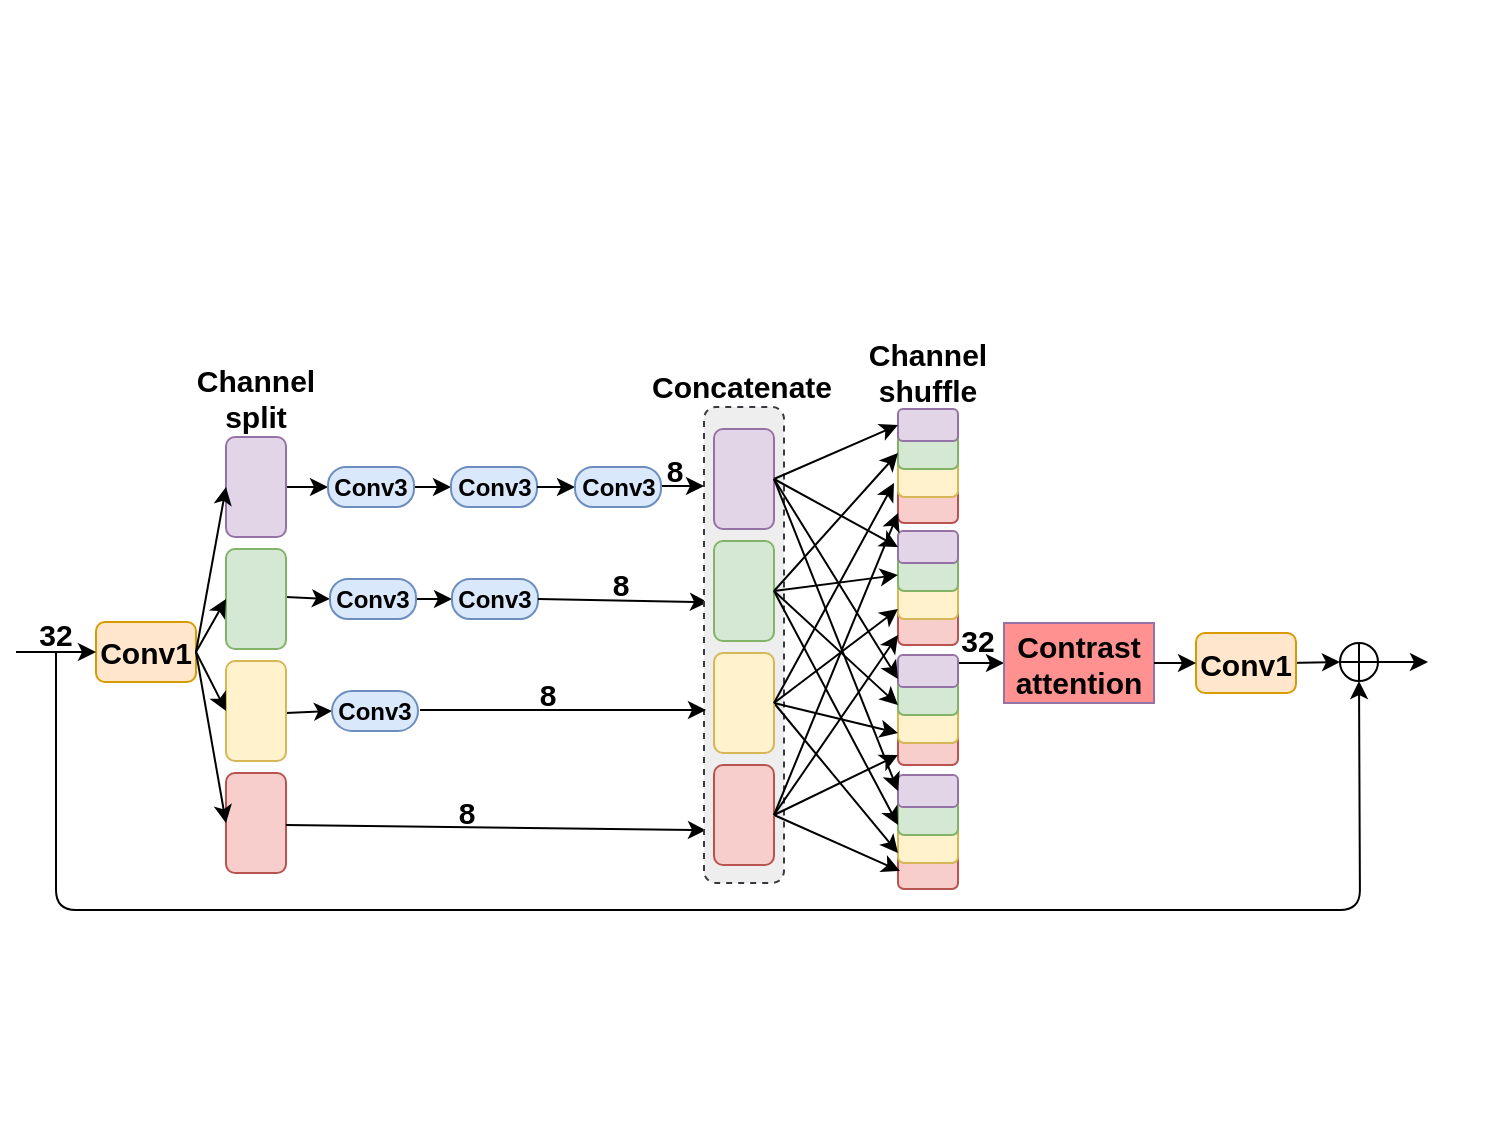 <mxfile version="12.1.9" type="github" pages="1">
  <diagram id="BROuPrvjw0gyoa1qX2As" name="Page-1">
    <mxGraphModel dx="2300" dy="699" grid="1" gridSize="10" guides="1" tooltips="1" connect="1" arrows="1" fold="1" page="1" pageScale="1" pageWidth="827" pageHeight="1169" math="0" shadow="0">
      <root>
        <mxCell id="0"/>
        <mxCell id="1" parent="0"/>
        <mxCell id="CRaWEbyV1eBnN35AoO-8-3" value="" style="group;rotation=-90;" parent="1" vertex="1" connectable="0">
          <mxGeometry x="-630" y="102.5" width="566" height="651" as="geometry"/>
        </mxCell>
        <mxCell id="PYn9PHnMwua01pBCgGZF-1" value="" style="rounded=1;whiteSpace=wrap;html=1;fillColor=#f8cecc;strokeColor=#b85450;rotation=-90;" parent="CRaWEbyV1eBnN35AoO-8-3" vertex="1">
          <mxGeometry x="-35" y="439" width="50" height="30" as="geometry"/>
        </mxCell>
        <mxCell id="PYn9PHnMwua01pBCgGZF-2" value="" style="endArrow=classic;html=1;exitX=0.5;exitY=1;exitDx=0;exitDy=0;strokeWidth=1;entryX=0.111;entryY=0.025;entryDx=0;entryDy=0;entryPerimeter=0;" parent="CRaWEbyV1eBnN35AoO-8-3" target="PYn9PHnMwua01pBCgGZF-105" edge="1">
          <mxGeometry width="50" height="50" relative="1" as="geometry">
            <mxPoint x="5" y="455" as="sourcePoint"/>
            <mxPoint x="190" y="467.5" as="targetPoint"/>
          </mxGeometry>
        </mxCell>
        <mxCell id="PYn9PHnMwua01pBCgGZF-3" value="" style="endArrow=classic;html=1;exitX=0.022;exitY=1.1;exitDx=0;exitDy=0;exitPerimeter=0;strokeWidth=1;entryX=0;entryY=0.5;entryDx=0;entryDy=0;" parent="CRaWEbyV1eBnN35AoO-8-3" target="PYn9PHnMwua01pBCgGZF-4" edge="1">
          <mxGeometry width="50" height="50" relative="1" as="geometry">
            <mxPoint x="5" y="399" as="sourcePoint"/>
            <mxPoint x="35" y="398" as="targetPoint"/>
          </mxGeometry>
        </mxCell>
        <mxCell id="PYn9PHnMwua01pBCgGZF-4" value="&lt;b&gt;Conv3&lt;/b&gt;" style="rounded=1;whiteSpace=wrap;html=1;fillColor=#dae8fc;strokeColor=#6c8ebf;arcSize=50;rotation=0;" parent="CRaWEbyV1eBnN35AoO-8-3" vertex="1">
          <mxGeometry x="28" y="388" width="43" height="20" as="geometry"/>
        </mxCell>
        <mxCell id="PYn9PHnMwua01pBCgGZF-13" value="" style="endArrow=classic;html=1;exitX=0.022;exitY=1.1;exitDx=0;exitDy=0;exitPerimeter=0;strokeWidth=1;entryX=0;entryY=0.5;entryDx=0;entryDy=0;" parent="CRaWEbyV1eBnN35AoO-8-3" target="PYn9PHnMwua01pBCgGZF-46" edge="1">
          <mxGeometry width="50" height="50" relative="1" as="geometry">
            <mxPoint x="5" y="341" as="sourcePoint"/>
            <mxPoint x="35" y="340" as="targetPoint"/>
          </mxGeometry>
        </mxCell>
        <mxCell id="PYn9PHnMwua01pBCgGZF-14" value="" style="endArrow=classic;html=1;exitX=0.5;exitY=1;exitDx=0;exitDy=0;strokeWidth=1;entryX=0;entryY=0.5;entryDx=0;entryDy=0;" parent="CRaWEbyV1eBnN35AoO-8-3" source="PYn9PHnMwua01pBCgGZF-43" target="PYn9PHnMwua01pBCgGZF-47" edge="1">
          <mxGeometry width="50" height="50" relative="1" as="geometry">
            <mxPoint x="15" y="323" as="sourcePoint"/>
            <mxPoint x="33" y="323" as="targetPoint"/>
          </mxGeometry>
        </mxCell>
        <mxCell id="PYn9PHnMwua01pBCgGZF-28" value="" style="endArrow=classic;html=1;strokeWidth=1;entryX=0;entryY=0.5;entryDx=0;entryDy=0;exitX=1;exitY=0.5;exitDx=0;exitDy=0;" parent="CRaWEbyV1eBnN35AoO-8-3" source="PYn9PHnMwua01pBCgGZF-47" target="PYn9PHnMwua01pBCgGZF-29" edge="1">
          <mxGeometry width="50" height="50" relative="1" as="geometry">
            <mxPoint x="60" y="237.5" as="sourcePoint"/>
            <mxPoint x="92" y="328.5" as="targetPoint"/>
          </mxGeometry>
        </mxCell>
        <mxCell id="PYn9PHnMwua01pBCgGZF-29" value="&lt;b&gt;Conv3&lt;/b&gt;" style="rounded=1;whiteSpace=wrap;html=1;fillColor=#dae8fc;strokeColor=#6c8ebf;arcSize=45;rotation=0;" parent="CRaWEbyV1eBnN35AoO-8-3" vertex="1">
          <mxGeometry x="87.5" y="276" width="43" height="20" as="geometry"/>
        </mxCell>
        <mxCell id="PYn9PHnMwua01pBCgGZF-34" value="" style="endArrow=classic;html=1;strokeWidth=1;entryX=0;entryY=0.5;entryDx=0;entryDy=0;exitX=1;exitY=0.5;exitDx=0;exitDy=0;" parent="CRaWEbyV1eBnN35AoO-8-3" source="PYn9PHnMwua01pBCgGZF-46" target="PYn9PHnMwua01pBCgGZF-35" edge="1">
          <mxGeometry width="50" height="50" relative="1" as="geometry">
            <mxPoint x="100" y="317.5" as="sourcePoint"/>
            <mxPoint x="113" y="339.5" as="targetPoint"/>
          </mxGeometry>
        </mxCell>
        <mxCell id="PYn9PHnMwua01pBCgGZF-35" value="&lt;b&gt;Conv3&lt;/b&gt;" style="rounded=1;whiteSpace=wrap;html=1;fillColor=#dae8fc;strokeColor=#6c8ebf;arcSize=45;rotation=0;" parent="CRaWEbyV1eBnN35AoO-8-3" vertex="1">
          <mxGeometry x="88" y="332" width="43" height="20" as="geometry"/>
        </mxCell>
        <mxCell id="PYn9PHnMwua01pBCgGZF-36" value="" style="endArrow=classic;html=1;exitX=1;exitY=0.5;exitDx=0;exitDy=0;strokeWidth=1;entryX=0;entryY=0.5;entryDx=0;entryDy=0;" parent="CRaWEbyV1eBnN35AoO-8-3" source="PYn9PHnMwua01pBCgGZF-29" target="PYn9PHnMwua01pBCgGZF-37" edge="1">
          <mxGeometry width="50" height="50" relative="1" as="geometry">
            <mxPoint x="200" y="285.5" as="sourcePoint"/>
            <mxPoint x="193" y="328.5" as="targetPoint"/>
          </mxGeometry>
        </mxCell>
        <mxCell id="PYn9PHnMwua01pBCgGZF-37" value="&lt;b&gt;Conv3&lt;/b&gt;" style="rounded=1;whiteSpace=wrap;html=1;fillColor=#dae8fc;strokeColor=#6c8ebf;arcSize=45;rotation=0;" parent="CRaWEbyV1eBnN35AoO-8-3" vertex="1">
          <mxGeometry x="149.5" y="276" width="43" height="20" as="geometry"/>
        </mxCell>
        <mxCell id="PYn9PHnMwua01pBCgGZF-41" value="" style="rounded=1;whiteSpace=wrap;html=1;fillColor=#fff2cc;strokeColor=#d6b656;rotation=-90;" parent="CRaWEbyV1eBnN35AoO-8-3" vertex="1">
          <mxGeometry x="-35" y="383" width="50" height="30" as="geometry"/>
        </mxCell>
        <mxCell id="PYn9PHnMwua01pBCgGZF-42" value="" style="rounded=1;whiteSpace=wrap;html=1;fillColor=#d5e8d4;strokeColor=#82b366;rotation=-90;" parent="CRaWEbyV1eBnN35AoO-8-3" vertex="1">
          <mxGeometry x="-35" y="327" width="50" height="30" as="geometry"/>
        </mxCell>
        <mxCell id="PYn9PHnMwua01pBCgGZF-43" value="" style="rounded=1;whiteSpace=wrap;html=1;fillColor=#e1d5e7;strokeColor=#9673a6;rotation=-90;" parent="CRaWEbyV1eBnN35AoO-8-3" vertex="1">
          <mxGeometry x="-35" y="271" width="50" height="30" as="geometry"/>
        </mxCell>
        <mxCell id="PYn9PHnMwua01pBCgGZF-46" value="&lt;b&gt;Conv3&lt;/b&gt;" style="rounded=1;whiteSpace=wrap;html=1;fillColor=#dae8fc;strokeColor=#6c8ebf;arcSize=45;rotation=0;" parent="CRaWEbyV1eBnN35AoO-8-3" vertex="1">
          <mxGeometry x="27" y="332" width="43" height="20" as="geometry"/>
        </mxCell>
        <mxCell id="PYn9PHnMwua01pBCgGZF-47" value="&lt;b&gt;Conv3&lt;/b&gt;" style="rounded=1;whiteSpace=wrap;html=1;fillColor=#dae8fc;strokeColor=#6c8ebf;arcSize=45;rotation=0;" parent="CRaWEbyV1eBnN35AoO-8-3" vertex="1">
          <mxGeometry x="26" y="276" width="43" height="20" as="geometry"/>
        </mxCell>
        <mxCell id="PYn9PHnMwua01pBCgGZF-51" value="" style="endArrow=classic;html=1;exitX=1;exitY=0.5;exitDx=0;exitDy=0;strokeWidth=1;entryX=0.59;entryY=0.05;entryDx=0;entryDy=0;entryPerimeter=0;" parent="CRaWEbyV1eBnN35AoO-8-3" source="PYn9PHnMwua01pBCgGZF-35" target="PYn9PHnMwua01pBCgGZF-105" edge="1">
          <mxGeometry width="50" height="50" relative="1" as="geometry">
            <mxPoint x="156" y="340" as="sourcePoint"/>
            <mxPoint x="180" y="357.5" as="targetPoint"/>
          </mxGeometry>
        </mxCell>
        <mxCell id="PYn9PHnMwua01pBCgGZF-84" value="" style="endArrow=classic;html=1;exitX=0.022;exitY=1.1;exitDx=0;exitDy=0;exitPerimeter=0;strokeWidth=1;entryX=0;entryY=0.5;entryDx=0;entryDy=0;" parent="CRaWEbyV1eBnN35AoO-8-3" target="PYn9PHnMwua01pBCgGZF-85" edge="1">
          <mxGeometry width="50" height="50" relative="1" as="geometry">
            <mxPoint x="340" y="374" as="sourcePoint"/>
            <mxPoint x="376" y="340" as="targetPoint"/>
          </mxGeometry>
        </mxCell>
        <mxCell id="PYn9PHnMwua01pBCgGZF-85" value="&lt;b&gt;&lt;font style=&quot;font-size: 15px&quot;&gt;Contrast &lt;br&gt;attention&lt;/font&gt;&lt;/b&gt;" style="rounded=0;whiteSpace=wrap;html=1;fillColor=#FF9191;strokeColor=#9673a6;rotation=0;" parent="CRaWEbyV1eBnN35AoO-8-3" vertex="1">
          <mxGeometry x="364" y="354" width="75" height="40" as="geometry"/>
        </mxCell>
        <mxCell id="PYn9PHnMwua01pBCgGZF-90" value="" style="shape=orEllipse;perimeter=ellipsePerimeter;whiteSpace=wrap;html=1;backgroundOutline=1;rotation=-90;" parent="CRaWEbyV1eBnN35AoO-8-3" vertex="1">
          <mxGeometry x="532" y="364" width="19" height="19" as="geometry"/>
        </mxCell>
        <mxCell id="PYn9PHnMwua01pBCgGZF-94" value="" style="endArrow=classic;html=1;strokeWidth=1;entryX=0.5;entryY=0;entryDx=0;entryDy=0;exitX=1;exitY=0.5;exitDx=0;exitDy=0;" parent="CRaWEbyV1eBnN35AoO-8-3" target="PYn9PHnMwua01pBCgGZF-90" edge="1">
          <mxGeometry width="50" height="50" relative="1" as="geometry">
            <mxPoint x="506" y="374" as="sourcePoint"/>
            <mxPoint x="508.5" y="229" as="targetPoint"/>
          </mxGeometry>
        </mxCell>
        <mxCell id="PYn9PHnMwua01pBCgGZF-97" value="&lt;b&gt;&lt;font style=&quot;font-size: 15px&quot;&gt;Channel&lt;br&gt;split&lt;/font&gt;&lt;/b&gt;" style="rounded=0;whiteSpace=wrap;html=1;strokeColor=none;fillColor=none;rotation=0;" parent="CRaWEbyV1eBnN35AoO-8-3" vertex="1">
          <mxGeometry x="-70" y="211" width="120" height="60" as="geometry"/>
        </mxCell>
        <mxCell id="PYn9PHnMwua01pBCgGZF-98" value="&lt;b&gt;&lt;font style=&quot;font-size: 15px&quot;&gt;Channel &lt;br&gt;shuffle&lt;/font&gt;&lt;/b&gt;" style="rounded=0;whiteSpace=wrap;html=1;strokeColor=none;fillColor=none;rotation=0;" parent="CRaWEbyV1eBnN35AoO-8-3" vertex="1">
          <mxGeometry x="266" y="198" width="120" height="60" as="geometry"/>
        </mxCell>
        <mxCell id="PYn9PHnMwua01pBCgGZF-100" value="&lt;b&gt;&lt;font style=&quot;font-size: 15px&quot;&gt;Concatenate&lt;/font&gt;&lt;/b&gt;" style="rounded=0;whiteSpace=wrap;html=1;strokeColor=none;fillColor=none;rotation=0;" parent="CRaWEbyV1eBnN35AoO-8-3" vertex="1">
          <mxGeometry x="173" y="205" width="120" height="60" as="geometry"/>
        </mxCell>
        <mxCell id="PYn9PHnMwua01pBCgGZF-137" value="" style="endArrow=classic;html=1;strokeWidth=1;exitX=0.5;exitY=1;exitDx=0;exitDy=0;" parent="CRaWEbyV1eBnN35AoO-8-3" source="PYn9PHnMwua01pBCgGZF-90" edge="1">
          <mxGeometry width="50" height="50" relative="1" as="geometry">
            <mxPoint x="565" y="367" as="sourcePoint"/>
            <mxPoint x="576" y="373.5" as="targetPoint"/>
          </mxGeometry>
        </mxCell>
        <mxCell id="PYn9PHnMwua01pBCgGZF-139" value="&lt;b&gt;&lt;font style=&quot;font-size: 15px&quot;&gt;8&lt;/font&gt;&lt;/b&gt;" style="rounded=0;whiteSpace=wrap;html=1;strokeColor=none;fillColor=none;rotation=0;" parent="CRaWEbyV1eBnN35AoO-8-3" vertex="1">
          <mxGeometry x="63" y="431" width="65" height="34" as="geometry"/>
        </mxCell>
        <mxCell id="PYn9PHnMwua01pBCgGZF-141" value="&lt;b&gt;&lt;font style=&quot;font-size: 15px&quot;&gt;8&lt;/font&gt;&lt;/b&gt;" style="rounded=0;whiteSpace=wrap;html=1;strokeColor=none;fillColor=none;rotation=0;" parent="CRaWEbyV1eBnN35AoO-8-3" vertex="1">
          <mxGeometry x="154.5" y="323.5" width="35" height="21" as="geometry"/>
        </mxCell>
        <mxCell id="CRaWEbyV1eBnN35AoO-8-2" value="" style="group;rotation=-90;" parent="CRaWEbyV1eBnN35AoO-8-3" vertex="1" connectable="0">
          <mxGeometry x="167" y="285" width="241" height="162" as="geometry"/>
        </mxCell>
        <mxCell id="PYn9PHnMwua01pBCgGZF-105" value="" style="rounded=1;whiteSpace=wrap;html=1;fillColor=#eeeeee;dashed=1;strokeColor=#36393d;rotation=-90;" parent="CRaWEbyV1eBnN35AoO-8-2" vertex="1">
          <mxGeometry x="-52" y="60" width="238" height="40" as="geometry"/>
        </mxCell>
        <mxCell id="PYn9PHnMwua01pBCgGZF-52" value="" style="endArrow=classic;html=1;strokeWidth=1;" parent="CRaWEbyV1eBnN35AoO-8-2" edge="1">
          <mxGeometry width="50" height="50" relative="1" as="geometry">
            <mxPoint x="26" y="0.5" as="sourcePoint"/>
            <mxPoint x="47" y="0.5" as="targetPoint"/>
          </mxGeometry>
        </mxCell>
        <mxCell id="PYn9PHnMwua01pBCgGZF-58" value="" style="rounded=1;whiteSpace=wrap;html=1;fillColor=#f8cecc;strokeColor=#b85450;rotation=-90;" parent="CRaWEbyV1eBnN35AoO-8-2" vertex="1">
          <mxGeometry x="149" y="177" width="20" height="30" as="geometry"/>
        </mxCell>
        <mxCell id="PYn9PHnMwua01pBCgGZF-62" value="" style="rounded=1;whiteSpace=wrap;html=1;fillColor=#fff2cc;strokeColor=#d6b656;rotation=-90;" parent="CRaWEbyV1eBnN35AoO-8-2" vertex="1">
          <mxGeometry x="149" y="164" width="20" height="30" as="geometry"/>
        </mxCell>
        <mxCell id="PYn9PHnMwua01pBCgGZF-63" value="" style="rounded=1;whiteSpace=wrap;html=1;fillColor=#d5e8d4;strokeColor=#82b366;rotation=-90;" parent="CRaWEbyV1eBnN35AoO-8-2" vertex="1">
          <mxGeometry x="149" y="150" width="20" height="30" as="geometry"/>
        </mxCell>
        <mxCell id="PYn9PHnMwua01pBCgGZF-64" value="" style="rounded=1;whiteSpace=wrap;html=1;fillColor=#e1d5e7;strokeColor=#9673a6;rotation=-90;" parent="CRaWEbyV1eBnN35AoO-8-2" vertex="1">
          <mxGeometry x="151" y="138" width="16" height="30" as="geometry"/>
        </mxCell>
        <mxCell id="PYn9PHnMwua01pBCgGZF-72" value="" style="rounded=1;whiteSpace=wrap;html=1;fillColor=#f8cecc;strokeColor=#b85450;rotation=-90;" parent="CRaWEbyV1eBnN35AoO-8-2" vertex="1">
          <mxGeometry x="149" y="115" width="20" height="30" as="geometry"/>
        </mxCell>
        <mxCell id="PYn9PHnMwua01pBCgGZF-73" value="" style="rounded=1;whiteSpace=wrap;html=1;fillColor=#fff2cc;strokeColor=#d6b656;rotation=-90;" parent="CRaWEbyV1eBnN35AoO-8-2" vertex="1">
          <mxGeometry x="149" y="104" width="20" height="30" as="geometry"/>
        </mxCell>
        <mxCell id="PYn9PHnMwua01pBCgGZF-74" value="" style="rounded=1;whiteSpace=wrap;html=1;fillColor=#d5e8d4;strokeColor=#82b366;rotation=-90;" parent="CRaWEbyV1eBnN35AoO-8-2" vertex="1">
          <mxGeometry x="149" y="90" width="20" height="30" as="geometry"/>
        </mxCell>
        <mxCell id="PYn9PHnMwua01pBCgGZF-75" value="" style="rounded=1;whiteSpace=wrap;html=1;fillColor=#e1d5e7;strokeColor=#9673a6;rotation=-90;" parent="CRaWEbyV1eBnN35AoO-8-2" vertex="1">
          <mxGeometry x="151" y="78" width="16" height="30" as="geometry"/>
        </mxCell>
        <mxCell id="PYn9PHnMwua01pBCgGZF-76" value="" style="rounded=1;whiteSpace=wrap;html=1;fillColor=#f8cecc;strokeColor=#b85450;rotation=-90;" parent="CRaWEbyV1eBnN35AoO-8-2" vertex="1">
          <mxGeometry x="149" y="55" width="20" height="30" as="geometry"/>
        </mxCell>
        <mxCell id="PYn9PHnMwua01pBCgGZF-77" value="" style="rounded=1;whiteSpace=wrap;html=1;fillColor=#fff2cc;strokeColor=#d6b656;rotation=-90;" parent="CRaWEbyV1eBnN35AoO-8-2" vertex="1">
          <mxGeometry x="149" y="42" width="20" height="30" as="geometry"/>
        </mxCell>
        <mxCell id="PYn9PHnMwua01pBCgGZF-78" value="" style="rounded=1;whiteSpace=wrap;html=1;fillColor=#d5e8d4;strokeColor=#82b366;rotation=-90;" parent="CRaWEbyV1eBnN35AoO-8-2" vertex="1">
          <mxGeometry x="149" y="28" width="20" height="30" as="geometry"/>
        </mxCell>
        <mxCell id="PYn9PHnMwua01pBCgGZF-79" value="" style="rounded=1;whiteSpace=wrap;html=1;fillColor=#e1d5e7;strokeColor=#9673a6;rotation=-90;" parent="CRaWEbyV1eBnN35AoO-8-2" vertex="1">
          <mxGeometry x="151" y="16" width="16" height="30" as="geometry"/>
        </mxCell>
        <mxCell id="PYn9PHnMwua01pBCgGZF-80" value="" style="rounded=1;whiteSpace=wrap;html=1;fillColor=#f8cecc;strokeColor=#b85450;rotation=-90;" parent="CRaWEbyV1eBnN35AoO-8-2" vertex="1">
          <mxGeometry x="149" y="-6" width="20" height="30" as="geometry"/>
        </mxCell>
        <mxCell id="PYn9PHnMwua01pBCgGZF-81" value="" style="rounded=1;whiteSpace=wrap;html=1;fillColor=#fff2cc;strokeColor=#d6b656;rotation=-90;" parent="CRaWEbyV1eBnN35AoO-8-2" vertex="1">
          <mxGeometry x="149" y="-19" width="20" height="30" as="geometry"/>
        </mxCell>
        <mxCell id="PYn9PHnMwua01pBCgGZF-82" value="" style="rounded=1;whiteSpace=wrap;html=1;fillColor=#d5e8d4;strokeColor=#82b366;rotation=-90;" parent="CRaWEbyV1eBnN35AoO-8-2" vertex="1">
          <mxGeometry x="149" y="-33" width="20" height="30" as="geometry"/>
        </mxCell>
        <mxCell id="PYn9PHnMwua01pBCgGZF-83" value="" style="rounded=1;whiteSpace=wrap;html=1;fillColor=#e1d5e7;strokeColor=#9673a6;rotation=-90;" parent="CRaWEbyV1eBnN35AoO-8-2" vertex="1">
          <mxGeometry x="151" y="-45" width="16" height="30" as="geometry"/>
        </mxCell>
        <mxCell id="PYn9PHnMwua01pBCgGZF-106" value="" style="endArrow=classic;html=1;strokeWidth=1;exitX=0.5;exitY=1;exitDx=0;exitDy=0;entryX=-0.2;entryY=0.033;entryDx=0;entryDy=0;entryPerimeter=0;" parent="CRaWEbyV1eBnN35AoO-8-2" source="PYn9PHnMwua01pBCgGZF-117" target="PYn9PHnMwua01pBCgGZF-62" edge="1">
          <mxGeometry width="50" height="50" relative="1" as="geometry">
            <mxPoint x="97" y="169" as="sourcePoint"/>
            <mxPoint x="362" y="202" as="targetPoint"/>
          </mxGeometry>
        </mxCell>
        <mxCell id="PYn9PHnMwua01pBCgGZF-108" value="" style="endArrow=classic;html=1;strokeWidth=1;exitX=0.5;exitY=1;exitDx=0;exitDy=0;entryX=0.25;entryY=0;entryDx=0;entryDy=0;" parent="CRaWEbyV1eBnN35AoO-8-2" source="PYn9PHnMwua01pBCgGZF-118" target="PYn9PHnMwua01pBCgGZF-62" edge="1">
          <mxGeometry width="50" height="50" relative="1" as="geometry">
            <mxPoint x="75" y="109" as="sourcePoint"/>
            <mxPoint x="122" y="173" as="targetPoint"/>
          </mxGeometry>
        </mxCell>
        <mxCell id="PYn9PHnMwua01pBCgGZF-117" value="" style="rounded=1;whiteSpace=wrap;html=1;fillColor=#f8cecc;strokeColor=#b85450;rotation=-90;" parent="CRaWEbyV1eBnN35AoO-8-2" vertex="1">
          <mxGeometry x="42" y="150" width="50" height="30" as="geometry"/>
        </mxCell>
        <mxCell id="PYn9PHnMwua01pBCgGZF-118" value="" style="rounded=1;whiteSpace=wrap;html=1;fillColor=#fff2cc;strokeColor=#d6b656;rotation=-90;" parent="CRaWEbyV1eBnN35AoO-8-2" vertex="1">
          <mxGeometry x="42" y="94" width="50" height="30" as="geometry"/>
        </mxCell>
        <mxCell id="PYn9PHnMwua01pBCgGZF-119" value="" style="rounded=1;whiteSpace=wrap;html=1;fillColor=#d5e8d4;strokeColor=#82b366;rotation=-90;" parent="CRaWEbyV1eBnN35AoO-8-2" vertex="1">
          <mxGeometry x="42" y="38" width="50" height="30" as="geometry"/>
        </mxCell>
        <mxCell id="PYn9PHnMwua01pBCgGZF-120" value="" style="rounded=1;whiteSpace=wrap;html=1;fillColor=#e1d5e7;strokeColor=#9673a6;rotation=-90;" parent="CRaWEbyV1eBnN35AoO-8-2" vertex="1">
          <mxGeometry x="42" y="-18" width="50" height="30" as="geometry"/>
        </mxCell>
        <mxCell id="PYn9PHnMwua01pBCgGZF-122" value="" style="endArrow=classic;html=1;strokeWidth=1;exitX=0.5;exitY=1;exitDx=0;exitDy=0;entryX=0.25;entryY=0;entryDx=0;entryDy=0;" parent="CRaWEbyV1eBnN35AoO-8-2" source="PYn9PHnMwua01pBCgGZF-119" target="PYn9PHnMwua01pBCgGZF-63" edge="1">
          <mxGeometry width="50" height="50" relative="1" as="geometry">
            <mxPoint x="412" y="232" as="sourcePoint"/>
            <mxPoint x="142" y="165" as="targetPoint"/>
          </mxGeometry>
        </mxCell>
        <mxCell id="PYn9PHnMwua01pBCgGZF-123" value="" style="endArrow=classic;html=1;strokeWidth=1;exitX=0.5;exitY=1;exitDx=0;exitDy=0;entryX=0.5;entryY=0;entryDx=0;entryDy=0;" parent="CRaWEbyV1eBnN35AoO-8-2" source="PYn9PHnMwua01pBCgGZF-120" target="PYn9PHnMwua01pBCgGZF-64" edge="1">
          <mxGeometry width="50" height="50" relative="1" as="geometry">
            <mxPoint x="412" y="232" as="sourcePoint"/>
            <mxPoint x="362" y="182" as="targetPoint"/>
          </mxGeometry>
        </mxCell>
        <mxCell id="PYn9PHnMwua01pBCgGZF-124" value="" style="endArrow=classic;html=1;strokeWidth=1;exitX=0.5;exitY=1;exitDx=0;exitDy=0;entryX=0.25;entryY=0;entryDx=0;entryDy=0;" parent="CRaWEbyV1eBnN35AoO-8-2" source="PYn9PHnMwua01pBCgGZF-117" target="PYn9PHnMwua01pBCgGZF-72" edge="1">
          <mxGeometry width="50" height="50" relative="1" as="geometry">
            <mxPoint x="412" y="232" as="sourcePoint"/>
            <mxPoint x="362" y="182" as="targetPoint"/>
          </mxGeometry>
        </mxCell>
        <mxCell id="PYn9PHnMwua01pBCgGZF-125" value="" style="endArrow=classic;html=1;strokeWidth=1;exitX=0.5;exitY=1;exitDx=0;exitDy=0;entryX=0.25;entryY=0;entryDx=0;entryDy=0;" parent="CRaWEbyV1eBnN35AoO-8-2" source="PYn9PHnMwua01pBCgGZF-117" target="PYn9PHnMwua01pBCgGZF-76" edge="1">
          <mxGeometry width="50" height="50" relative="1" as="geometry">
            <mxPoint x="412" y="232" as="sourcePoint"/>
            <mxPoint x="362" y="182" as="targetPoint"/>
          </mxGeometry>
        </mxCell>
        <mxCell id="PYn9PHnMwua01pBCgGZF-126" value="" style="endArrow=classic;html=1;strokeWidth=1;exitX=0.5;exitY=1;exitDx=0;exitDy=0;entryX=0.25;entryY=0;entryDx=0;entryDy=0;" parent="CRaWEbyV1eBnN35AoO-8-2" source="PYn9PHnMwua01pBCgGZF-117" target="PYn9PHnMwua01pBCgGZF-80" edge="1">
          <mxGeometry width="50" height="50" relative="1" as="geometry">
            <mxPoint x="412" y="232" as="sourcePoint"/>
            <mxPoint x="362" y="182" as="targetPoint"/>
          </mxGeometry>
        </mxCell>
        <mxCell id="PYn9PHnMwua01pBCgGZF-127" value="" style="endArrow=classic;html=1;strokeWidth=1;exitX=0.5;exitY=1;exitDx=0;exitDy=0;entryX=0.25;entryY=0;entryDx=0;entryDy=0;" parent="CRaWEbyV1eBnN35AoO-8-2" source="PYn9PHnMwua01pBCgGZF-118" target="PYn9PHnMwua01pBCgGZF-73" edge="1">
          <mxGeometry width="50" height="50" relative="1" as="geometry">
            <mxPoint x="412" y="232" as="sourcePoint"/>
            <mxPoint x="362" y="182" as="targetPoint"/>
          </mxGeometry>
        </mxCell>
        <mxCell id="PYn9PHnMwua01pBCgGZF-128" value="" style="endArrow=classic;html=1;strokeWidth=1;exitX=0.5;exitY=1;exitDx=0;exitDy=0;" parent="CRaWEbyV1eBnN35AoO-8-2" source="PYn9PHnMwua01pBCgGZF-118" edge="1">
          <mxGeometry width="50" height="50" relative="1" as="geometry">
            <mxPoint x="412" y="232" as="sourcePoint"/>
            <mxPoint x="144" y="62" as="targetPoint"/>
          </mxGeometry>
        </mxCell>
        <mxCell id="PYn9PHnMwua01pBCgGZF-129" value="" style="endArrow=classic;html=1;strokeWidth=1;exitX=0.5;exitY=1;exitDx=0;exitDy=0;" parent="CRaWEbyV1eBnN35AoO-8-2" source="PYn9PHnMwua01pBCgGZF-118" edge="1">
          <mxGeometry width="50" height="50" relative="1" as="geometry">
            <mxPoint x="82" y="106" as="sourcePoint"/>
            <mxPoint x="142" y="-1" as="targetPoint"/>
          </mxGeometry>
        </mxCell>
        <mxCell id="PYn9PHnMwua01pBCgGZF-130" value="" style="endArrow=classic;html=1;strokeWidth=1;exitX=0.5;exitY=1;exitDx=0;exitDy=0;entryX=0.25;entryY=0;entryDx=0;entryDy=0;" parent="CRaWEbyV1eBnN35AoO-8-2" source="PYn9PHnMwua01pBCgGZF-119" target="PYn9PHnMwua01pBCgGZF-74" edge="1">
          <mxGeometry width="50" height="50" relative="1" as="geometry">
            <mxPoint x="412" y="232" as="sourcePoint"/>
            <mxPoint x="362" y="182" as="targetPoint"/>
          </mxGeometry>
        </mxCell>
        <mxCell id="PYn9PHnMwua01pBCgGZF-131" value="" style="endArrow=classic;html=1;strokeWidth=1;exitX=0.5;exitY=1;exitDx=0;exitDy=0;entryX=1.1;entryY=0;entryDx=0;entryDy=0;entryPerimeter=0;" parent="CRaWEbyV1eBnN35AoO-8-2" source="PYn9PHnMwua01pBCgGZF-119" target="PYn9PHnMwua01pBCgGZF-77" edge="1">
          <mxGeometry width="50" height="50" relative="1" as="geometry">
            <mxPoint x="412" y="232" as="sourcePoint"/>
            <mxPoint x="362" y="182" as="targetPoint"/>
          </mxGeometry>
        </mxCell>
        <mxCell id="PYn9PHnMwua01pBCgGZF-132" value="" style="endArrow=classic;html=1;strokeWidth=1;exitX=0.5;exitY=1;exitDx=0;exitDy=0;entryX=1.1;entryY=0;entryDx=0;entryDy=0;entryPerimeter=0;" parent="CRaWEbyV1eBnN35AoO-8-2" source="PYn9PHnMwua01pBCgGZF-119" target="PYn9PHnMwua01pBCgGZF-81" edge="1">
          <mxGeometry width="50" height="50" relative="1" as="geometry">
            <mxPoint x="412" y="232" as="sourcePoint"/>
            <mxPoint x="362" y="182" as="targetPoint"/>
          </mxGeometry>
        </mxCell>
        <mxCell id="PYn9PHnMwua01pBCgGZF-134" value="" style="endArrow=classic;html=1;strokeWidth=1;exitX=0.5;exitY=1;exitDx=0;exitDy=0;entryX=0.25;entryY=0;entryDx=0;entryDy=0;" parent="CRaWEbyV1eBnN35AoO-8-2" source="PYn9PHnMwua01pBCgGZF-120" target="PYn9PHnMwua01pBCgGZF-75" edge="1">
          <mxGeometry width="50" height="50" relative="1" as="geometry">
            <mxPoint x="412" y="232" as="sourcePoint"/>
            <mxPoint x="142" y="92" as="targetPoint"/>
          </mxGeometry>
        </mxCell>
        <mxCell id="PYn9PHnMwua01pBCgGZF-135" value="" style="endArrow=classic;html=1;strokeWidth=1;exitX=0.5;exitY=1;exitDx=0;exitDy=0;entryX=0.5;entryY=0;entryDx=0;entryDy=0;" parent="CRaWEbyV1eBnN35AoO-8-2" source="PYn9PHnMwua01pBCgGZF-120" target="PYn9PHnMwua01pBCgGZF-79" edge="1">
          <mxGeometry width="50" height="50" relative="1" as="geometry">
            <mxPoint x="412" y="232" as="sourcePoint"/>
            <mxPoint x="362" y="182" as="targetPoint"/>
          </mxGeometry>
        </mxCell>
        <mxCell id="PYn9PHnMwua01pBCgGZF-136" value="" style="endArrow=classic;html=1;strokeWidth=1;exitX=0.5;exitY=1;exitDx=0;exitDy=0;entryX=0.5;entryY=0;entryDx=0;entryDy=0;" parent="CRaWEbyV1eBnN35AoO-8-2" source="PYn9PHnMwua01pBCgGZF-120" target="PYn9PHnMwua01pBCgGZF-83" edge="1">
          <mxGeometry width="50" height="50" relative="1" as="geometry">
            <mxPoint x="412" y="232" as="sourcePoint"/>
            <mxPoint x="362" y="182" as="targetPoint"/>
          </mxGeometry>
        </mxCell>
        <mxCell id="PYn9PHnMwua01pBCgGZF-53" value="" style="endArrow=classic;html=1;strokeWidth=1;" parent="CRaWEbyV1eBnN35AoO-8-2" edge="1">
          <mxGeometry width="50" height="50" relative="1" as="geometry">
            <mxPoint x="-95" y="112.5" as="sourcePoint"/>
            <mxPoint x="48" y="112.5" as="targetPoint"/>
          </mxGeometry>
        </mxCell>
        <mxCell id="PYn9PHnMwua01pBCgGZF-144" value="&lt;span style=&quot;font-size: 15px&quot;&gt;&lt;b&gt;32&lt;/b&gt;&lt;/span&gt;" style="rounded=0;whiteSpace=wrap;html=1;strokeColor=none;fillColor=none;rotation=0;" parent="CRaWEbyV1eBnN35AoO-8-2" vertex="1">
          <mxGeometry x="149" y="60" width="70" height="35" as="geometry"/>
        </mxCell>
        <mxCell id="PYn9PHnMwua01pBCgGZF-95" value="&lt;b&gt;&lt;font style=&quot;font-size: 15px&quot;&gt;Conv1&lt;/font&gt;&lt;/b&gt;" style="rounded=1;whiteSpace=wrap;html=1;fillColor=#ffe6cc;strokeColor=#d79b00;rotation=0;" parent="CRaWEbyV1eBnN35AoO-8-3" vertex="1">
          <mxGeometry x="460" y="359" width="50" height="30" as="geometry"/>
        </mxCell>
        <mxCell id="PYn9PHnMwua01pBCgGZF-89" value="" style="endArrow=classic;html=1;exitX=1;exitY=0.5;exitDx=0;exitDy=0;strokeWidth=1;entryX=0;entryY=0.5;entryDx=0;entryDy=0;" parent="CRaWEbyV1eBnN35AoO-8-3" source="PYn9PHnMwua01pBCgGZF-85" target="PYn9PHnMwua01pBCgGZF-95" edge="1">
          <mxGeometry width="50" height="50" relative="1" as="geometry">
            <mxPoint x="403" y="555" as="sourcePoint"/>
            <mxPoint x="433" y="554" as="targetPoint"/>
          </mxGeometry>
        </mxCell>
        <mxCell id="PYn9PHnMwua01pBCgGZF-140" value="&lt;b&gt;&lt;font style=&quot;font-size: 15px&quot;&gt;8&lt;/font&gt;&lt;/b&gt;" style="rounded=0;whiteSpace=wrap;html=1;strokeColor=none;fillColor=none;rotation=0;" parent="CRaWEbyV1eBnN35AoO-8-3" vertex="1">
          <mxGeometry x="116" y="375" width="40" height="28" as="geometry"/>
        </mxCell>
        <mxCell id="PYn9PHnMwua01pBCgGZF-142" value="&lt;b&gt;&lt;font style=&quot;font-size: 15px&quot;&gt;8&lt;/font&gt;&lt;/b&gt;" style="rounded=0;whiteSpace=wrap;html=1;strokeColor=none;fillColor=none;rotation=0;" parent="CRaWEbyV1eBnN35AoO-8-3" vertex="1">
          <mxGeometry x="185" y="265" width="29" height="24" as="geometry"/>
        </mxCell>
        <mxCell id="PYn9PHnMwua01pBCgGZF-38" value="&lt;b&gt;&lt;font style=&quot;font-size: 15px&quot;&gt;Conv1&lt;/font&gt;&lt;/b&gt;" style="rounded=1;whiteSpace=wrap;html=1;fillColor=#ffe6cc;strokeColor=#d79b00;rotation=0;" parent="1" vertex="1">
          <mxGeometry x="-720" y="456" width="50" height="30" as="geometry"/>
        </mxCell>
        <mxCell id="PYn9PHnMwua01pBCgGZF-114" value="" style="endArrow=classic;html=1;strokeWidth=1;entryX=0.5;entryY=0;entryDx=0;entryDy=0;exitX=1;exitY=0.5;exitDx=0;exitDy=0;" parent="1" source="PYn9PHnMwua01pBCgGZF-38" target="PYn9PHnMwua01pBCgGZF-41" edge="1">
          <mxGeometry width="50" height="50" relative="1" as="geometry">
            <mxPoint x="-745" y="379" as="sourcePoint"/>
            <mxPoint x="-688" y="166" as="targetPoint"/>
          </mxGeometry>
        </mxCell>
        <mxCell id="PYn9PHnMwua01pBCgGZF-115" value="" style="endArrow=classic;html=1;strokeWidth=1;exitX=1;exitY=0.5;exitDx=0;exitDy=0;entryX=0.5;entryY=0;entryDx=0;entryDy=0;" parent="1" source="PYn9PHnMwua01pBCgGZF-38" target="PYn9PHnMwua01pBCgGZF-42" edge="1">
          <mxGeometry width="50" height="50" relative="1" as="geometry">
            <mxPoint x="-68" y="616" as="sourcePoint"/>
            <mxPoint x="-648" y="436" as="targetPoint"/>
          </mxGeometry>
        </mxCell>
        <mxCell id="PYn9PHnMwua01pBCgGZF-116" value="" style="endArrow=classic;html=1;strokeWidth=1;exitX=1;exitY=0.5;exitDx=0;exitDy=0;entryX=0.5;entryY=0;entryDx=0;entryDy=0;" parent="1" source="PYn9PHnMwua01pBCgGZF-38" target="PYn9PHnMwua01pBCgGZF-43" edge="1">
          <mxGeometry width="50" height="50" relative="1" as="geometry">
            <mxPoint x="-68" y="616" as="sourcePoint"/>
            <mxPoint x="-118" y="566" as="targetPoint"/>
          </mxGeometry>
        </mxCell>
        <mxCell id="PYn9PHnMwua01pBCgGZF-39" value="" style="endArrow=classic;html=1;exitX=1;exitY=0.5;exitDx=0;exitDy=0;strokeWidth=1;entryX=0.5;entryY=0;entryDx=0;entryDy=0;" parent="1" source="PYn9PHnMwua01pBCgGZF-38" target="PYn9PHnMwua01pBCgGZF-1" edge="1">
          <mxGeometry width="50" height="50" relative="1" as="geometry">
            <mxPoint x="-678" y="469" as="sourcePoint"/>
            <mxPoint x="-648" y="469" as="targetPoint"/>
          </mxGeometry>
        </mxCell>
        <mxCell id="PYn9PHnMwua01pBCgGZF-86" value="" style="endArrow=classic;html=1;strokeWidth=1;entryX=0;entryY=0.5;entryDx=0;entryDy=0;" parent="1" target="PYn9PHnMwua01pBCgGZF-38" edge="1">
          <mxGeometry width="50" height="50" relative="1" as="geometry">
            <mxPoint x="-760" y="471" as="sourcePoint"/>
            <mxPoint x="-755" y="486" as="targetPoint"/>
          </mxGeometry>
        </mxCell>
        <mxCell id="PYn9PHnMwua01pBCgGZF-143" value="&lt;b&gt;&lt;font style=&quot;font-size: 15px&quot;&gt;32&lt;/font&gt;&lt;/b&gt;" style="rounded=0;whiteSpace=wrap;html=1;strokeColor=none;fillColor=none;rotation=0;" parent="1" vertex="1">
          <mxGeometry x="-760" y="444" width="40" height="35" as="geometry"/>
        </mxCell>
        <mxCell id="PYn9PHnMwua01pBCgGZF-109" value="" style="endArrow=classic;html=1;strokeWidth=1;spacing=0;entryX=0;entryY=0.5;entryDx=0;entryDy=0;" parent="1" target="PYn9PHnMwua01pBCgGZF-90" edge="1">
          <mxGeometry width="50" height="50" relative="1" as="geometry">
            <mxPoint x="-740" y="471" as="sourcePoint"/>
            <mxPoint x="-126" y="701" as="targetPoint"/>
            <Array as="points">
              <mxPoint x="-740" y="600"/>
              <mxPoint x="-88" y="600"/>
            </Array>
          </mxGeometry>
        </mxCell>
      </root>
    </mxGraphModel>
  </diagram>
</mxfile>

